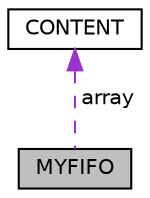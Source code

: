 digraph "MYFIFO"
{
 // LATEX_PDF_SIZE
  edge [fontname="Helvetica",fontsize="10",labelfontname="Helvetica",labelfontsize="10"];
  node [fontname="Helvetica",fontsize="10",shape=record];
  Node1 [label="MYFIFO",height=0.2,width=0.4,color="black", fillcolor="grey75", style="filled", fontcolor="black",tooltip="This structure contains all the variables needed to implement a FIFO structure."];
  Node2 -> Node1 [dir="back",color="darkorchid3",fontsize="10",style="dashed",label=" array" ,fontname="Helvetica"];
  Node2 [label="CONTENT",height=0.2,width=0.4,color="black", fillcolor="white", style="filled",URL="$structCONTENT.html",tooltip="This struture contains the value to store in FIFO position."];
}
